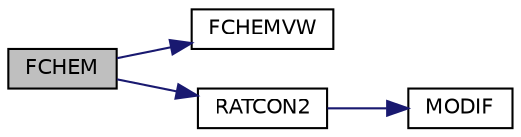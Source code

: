 digraph G
{
  edge [fontname="Helvetica",fontsize="10",labelfontname="Helvetica",labelfontsize="10"];
  node [fontname="Helvetica",fontsize="10",shape=record];
  rankdir=LR;
  Node1 [label="FCHEM",height=0.2,width=0.4,color="black", fillcolor="grey75", style="filled" fontcolor="black"];
  Node1 -> Node2 [color="midnightblue",fontsize="10",style="solid",fontname="Helvetica"];
  Node2 [label="FCHEMVW",height=0.2,width=0.4,color="black", fillcolor="white", style="filled",URL="$nls__odes_8f90.html#a396f24b5a969f4746e4d2ea90ca97d8b"];
  Node1 -> Node3 [color="midnightblue",fontsize="10",style="solid",fontname="Helvetica"];
  Node3 [label="RATCON2",height=0.2,width=0.4,color="black", fillcolor="white", style="filled",URL="$nautilus_8f90.html#a3d3110c138d93d651c79d06c10ed8443"];
  Node3 -> Node4 [color="midnightblue",fontsize="10",style="solid",fontname="Helvetica"];
  Node4 [label="MODIF",height=0.2,width=0.4,color="black", fillcolor="white", style="filled",URL="$nautilus_8f90.html#a0fa02a43ab943b7d2e516b51170b93bc"];
}
